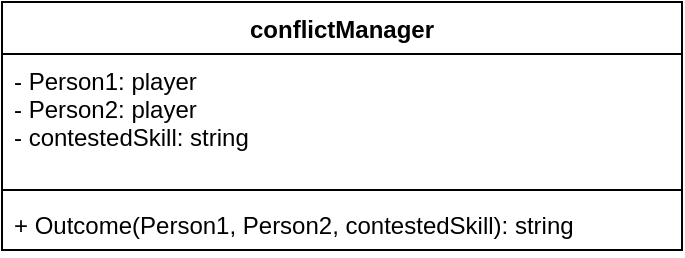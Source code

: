<mxfile version="14.5.1" type="device"><diagram id="BMEnI6LKSWZ2O5On9qOB" name="Page-1"><mxGraphModel dx="632" dy="501" grid="1" gridSize="10" guides="1" tooltips="1" connect="1" arrows="1" fold="1" page="1" pageScale="1" pageWidth="850" pageHeight="1100" math="0" shadow="0"><root><mxCell id="0"/><mxCell id="1" parent="0"/><mxCell id="MaxvNXe9oTnDZF0xklRS-13" value="conflictManager" style="swimlane;fontStyle=1;align=center;verticalAlign=top;childLayout=stackLayout;horizontal=1;startSize=26;horizontalStack=0;resizeParent=1;resizeParentMax=0;resizeLast=0;collapsible=1;marginBottom=0;" vertex="1" parent="1"><mxGeometry x="320" y="80" width="340" height="124" as="geometry"/></mxCell><mxCell id="MaxvNXe9oTnDZF0xklRS-14" value="- Person1: player&#10;- Person2: player&#10;- contestedSkill: string" style="text;strokeColor=none;fillColor=none;align=left;verticalAlign=top;spacingLeft=4;spacingRight=4;overflow=hidden;rotatable=0;points=[[0,0.5],[1,0.5]];portConstraint=eastwest;" vertex="1" parent="MaxvNXe9oTnDZF0xklRS-13"><mxGeometry y="26" width="340" height="64" as="geometry"/></mxCell><mxCell id="MaxvNXe9oTnDZF0xklRS-15" value="" style="line;strokeWidth=1;fillColor=none;align=left;verticalAlign=middle;spacingTop=-1;spacingLeft=3;spacingRight=3;rotatable=0;labelPosition=right;points=[];portConstraint=eastwest;" vertex="1" parent="MaxvNXe9oTnDZF0xklRS-13"><mxGeometry y="90" width="340" height="8" as="geometry"/></mxCell><mxCell id="MaxvNXe9oTnDZF0xklRS-16" value="+ Outcome(Person1, Person2, contestedSkill): string" style="text;strokeColor=none;fillColor=none;align=left;verticalAlign=top;spacingLeft=4;spacingRight=4;overflow=hidden;rotatable=0;points=[[0,0.5],[1,0.5]];portConstraint=eastwest;" vertex="1" parent="MaxvNXe9oTnDZF0xklRS-13"><mxGeometry y="98" width="340" height="26" as="geometry"/></mxCell></root></mxGraphModel></diagram></mxfile>